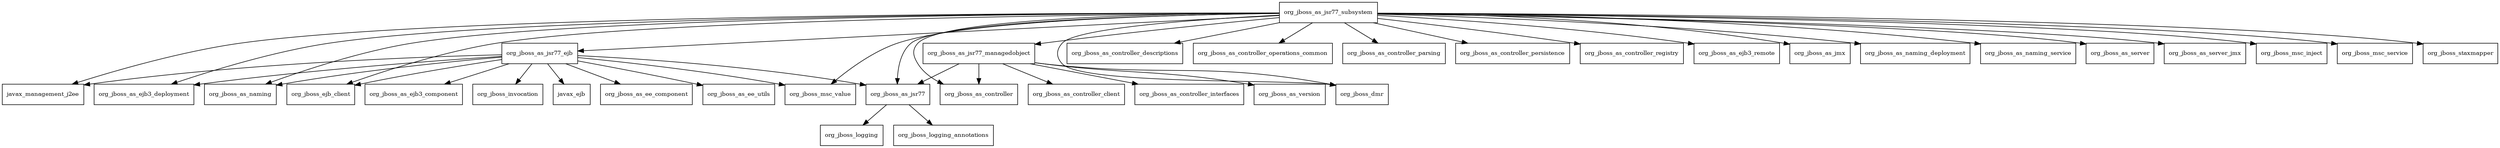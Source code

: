 digraph jboss_as_jsr77_7_4_0_Final_redhat_19_package_dependencies {
  node [shape = box, fontsize=10.0];
  org_jboss_as_jsr77 -> org_jboss_logging;
  org_jboss_as_jsr77 -> org_jboss_logging_annotations;
  org_jboss_as_jsr77_ejb -> javax_ejb;
  org_jboss_as_jsr77_ejb -> javax_management_j2ee;
  org_jboss_as_jsr77_ejb -> org_jboss_as_ee_component;
  org_jboss_as_jsr77_ejb -> org_jboss_as_ee_utils;
  org_jboss_as_jsr77_ejb -> org_jboss_as_ejb3_component;
  org_jboss_as_jsr77_ejb -> org_jboss_as_ejb3_deployment;
  org_jboss_as_jsr77_ejb -> org_jboss_as_jsr77;
  org_jboss_as_jsr77_ejb -> org_jboss_as_naming;
  org_jboss_as_jsr77_ejb -> org_jboss_ejb_client;
  org_jboss_as_jsr77_ejb -> org_jboss_invocation;
  org_jboss_as_jsr77_ejb -> org_jboss_msc_value;
  org_jboss_as_jsr77_managedobject -> org_jboss_as_controller;
  org_jboss_as_jsr77_managedobject -> org_jboss_as_controller_client;
  org_jboss_as_jsr77_managedobject -> org_jboss_as_controller_interfaces;
  org_jboss_as_jsr77_managedobject -> org_jboss_as_jsr77;
  org_jboss_as_jsr77_managedobject -> org_jboss_as_version;
  org_jboss_as_jsr77_managedobject -> org_jboss_dmr;
  org_jboss_as_jsr77_subsystem -> javax_management_j2ee;
  org_jboss_as_jsr77_subsystem -> org_jboss_as_controller;
  org_jboss_as_jsr77_subsystem -> org_jboss_as_controller_descriptions;
  org_jboss_as_jsr77_subsystem -> org_jboss_as_controller_operations_common;
  org_jboss_as_jsr77_subsystem -> org_jboss_as_controller_parsing;
  org_jboss_as_jsr77_subsystem -> org_jboss_as_controller_persistence;
  org_jboss_as_jsr77_subsystem -> org_jboss_as_controller_registry;
  org_jboss_as_jsr77_subsystem -> org_jboss_as_ejb3_deployment;
  org_jboss_as_jsr77_subsystem -> org_jboss_as_ejb3_remote;
  org_jboss_as_jsr77_subsystem -> org_jboss_as_jmx;
  org_jboss_as_jsr77_subsystem -> org_jboss_as_jsr77;
  org_jboss_as_jsr77_subsystem -> org_jboss_as_jsr77_ejb;
  org_jboss_as_jsr77_subsystem -> org_jboss_as_jsr77_managedobject;
  org_jboss_as_jsr77_subsystem -> org_jboss_as_naming;
  org_jboss_as_jsr77_subsystem -> org_jboss_as_naming_deployment;
  org_jboss_as_jsr77_subsystem -> org_jboss_as_naming_service;
  org_jboss_as_jsr77_subsystem -> org_jboss_as_server;
  org_jboss_as_jsr77_subsystem -> org_jboss_as_server_jmx;
  org_jboss_as_jsr77_subsystem -> org_jboss_dmr;
  org_jboss_as_jsr77_subsystem -> org_jboss_ejb_client;
  org_jboss_as_jsr77_subsystem -> org_jboss_msc_inject;
  org_jboss_as_jsr77_subsystem -> org_jboss_msc_service;
  org_jboss_as_jsr77_subsystem -> org_jboss_msc_value;
  org_jboss_as_jsr77_subsystem -> org_jboss_staxmapper;
}
